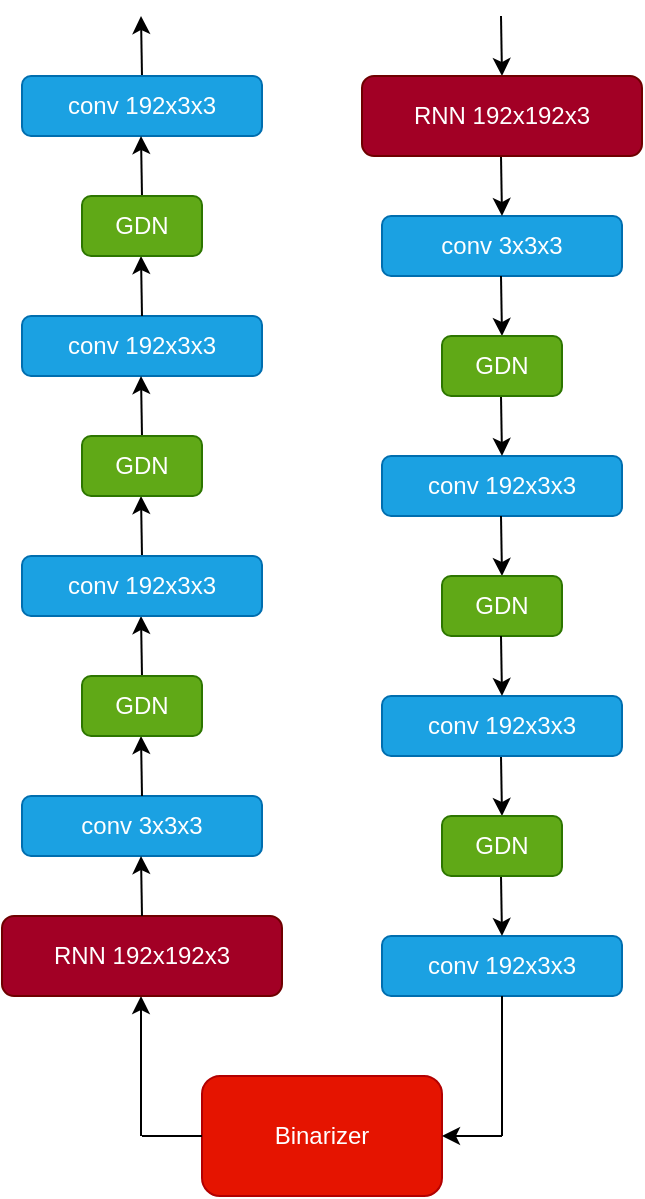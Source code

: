 <mxfile version="24.6.5" type="device">
  <diagram name="Page-1" id="9ZkAjz7523qdOMDxZ4Rt">
    <mxGraphModel dx="1434" dy="1973" grid="1" gridSize="10" guides="1" tooltips="1" connect="1" arrows="1" fold="1" page="1" pageScale="1" pageWidth="850" pageHeight="1100" math="0" shadow="0">
      <root>
        <mxCell id="0" />
        <mxCell id="1" parent="0" />
        <mxCell id="HSj85IsyVF8OwL0hn5ch-1" value="conv 3x3x3" style="rounded=1;whiteSpace=wrap;html=1;direction=south;fillColor=#1ba1e2;strokeColor=#006EAF;fontColor=#ffffff;" vertex="1" parent="1">
          <mxGeometry x="270" y="-50" width="120" height="30" as="geometry" />
        </mxCell>
        <mxCell id="HSj85IsyVF8OwL0hn5ch-60" value="" style="endArrow=classic;html=1;rounded=0;entryX=0;entryY=0.5;entryDx=0;entryDy=0;" edge="1" parent="1">
          <mxGeometry width="50" height="50" relative="1" as="geometry">
            <mxPoint x="329.5" y="-150" as="sourcePoint" />
            <mxPoint x="330" y="-120" as="targetPoint" />
          </mxGeometry>
        </mxCell>
        <mxCell id="HSj85IsyVF8OwL0hn5ch-62" value="" style="endArrow=classic;html=1;rounded=0;entryX=0;entryY=0.5;entryDx=0;entryDy=0;" edge="1" parent="1">
          <mxGeometry width="50" height="50" relative="1" as="geometry">
            <mxPoint x="329.5" y="220" as="sourcePoint" />
            <mxPoint x="330" y="250" as="targetPoint" />
          </mxGeometry>
        </mxCell>
        <mxCell id="HSj85IsyVF8OwL0hn5ch-63" value="conv 192x3x3" style="rounded=1;whiteSpace=wrap;html=1;direction=south;fillColor=#1ba1e2;strokeColor=#006EAF;fontColor=#ffffff;" vertex="1" parent="1">
          <mxGeometry x="90" width="120" height="30" as="geometry" />
        </mxCell>
        <mxCell id="HSj85IsyVF8OwL0hn5ch-64" value="conv 192x3x3" style="rounded=1;whiteSpace=wrap;html=1;direction=south;fillColor=#1ba1e2;strokeColor=#006EAF;fontColor=#ffffff;" vertex="1" parent="1">
          <mxGeometry x="270" y="190" width="120" height="30" as="geometry" />
        </mxCell>
        <mxCell id="HSj85IsyVF8OwL0hn5ch-65" value="conv 192x3x3" style="rounded=1;whiteSpace=wrap;html=1;direction=south;fillColor=#1ba1e2;strokeColor=#006EAF;fontColor=#ffffff;" vertex="1" parent="1">
          <mxGeometry x="270" y="310" width="120" height="30" as="geometry" />
        </mxCell>
        <mxCell id="HSj85IsyVF8OwL0hn5ch-68" value="conv 3x3x3" style="rounded=1;whiteSpace=wrap;html=1;direction=north;fillColor=#1ba1e2;strokeColor=#006EAF;fontColor=#ffffff;" vertex="1" parent="1">
          <mxGeometry x="90" y="240" width="120" height="30" as="geometry" />
        </mxCell>
        <mxCell id="HSj85IsyVF8OwL0hn5ch-69" value="" style="endArrow=classic;html=1;rounded=0;entryX=0;entryY=0.5;entryDx=0;entryDy=0;" edge="1" parent="1">
          <mxGeometry width="50" height="50" relative="1" as="geometry">
            <mxPoint x="150" y="-120" as="sourcePoint" />
            <mxPoint x="149.5" y="-150" as="targetPoint" />
          </mxGeometry>
        </mxCell>
        <mxCell id="HSj85IsyVF8OwL0hn5ch-70" value="" style="endArrow=classic;html=1;rounded=0;entryX=0;entryY=0.5;entryDx=0;entryDy=0;" edge="1" parent="1">
          <mxGeometry width="50" height="50" relative="1" as="geometry">
            <mxPoint x="150" y="120" as="sourcePoint" />
            <mxPoint x="149.5" y="90" as="targetPoint" />
          </mxGeometry>
        </mxCell>
        <mxCell id="HSj85IsyVF8OwL0hn5ch-71" value="" style="endArrow=classic;html=1;rounded=0;entryX=0;entryY=0.5;entryDx=0;entryDy=0;" edge="1" parent="1">
          <mxGeometry width="50" height="50" relative="1" as="geometry">
            <mxPoint x="150" y="180" as="sourcePoint" />
            <mxPoint x="149.5" y="150" as="targetPoint" />
          </mxGeometry>
        </mxCell>
        <mxCell id="HSj85IsyVF8OwL0hn5ch-72" value="conv 192x3x3" style="rounded=1;whiteSpace=wrap;html=1;direction=north;fillColor=#1ba1e2;strokeColor=#006EAF;fontColor=#ffffff;" vertex="1" parent="1">
          <mxGeometry x="270" y="70" width="120" height="30" as="geometry" />
        </mxCell>
        <mxCell id="HSj85IsyVF8OwL0hn5ch-73" value="conv 192x3x3" style="rounded=1;whiteSpace=wrap;html=1;direction=north;fillColor=#1ba1e2;strokeColor=#006EAF;fontColor=#ffffff;" vertex="1" parent="1">
          <mxGeometry x="90" y="120" width="120" height="30" as="geometry" />
        </mxCell>
        <mxCell id="HSj85IsyVF8OwL0hn5ch-77" value="" style="endArrow=classic;html=1;rounded=0;entryX=0;entryY=0.5;entryDx=0;entryDy=0;" edge="1" parent="1">
          <mxGeometry width="50" height="50" relative="1" as="geometry">
            <mxPoint x="329.5" y="280" as="sourcePoint" />
            <mxPoint x="330" y="310" as="targetPoint" />
          </mxGeometry>
        </mxCell>
        <mxCell id="HSj85IsyVF8OwL0hn5ch-78" value="" style="endArrow=classic;html=1;rounded=0;entryX=0;entryY=0.5;entryDx=0;entryDy=0;" edge="1" parent="1">
          <mxGeometry width="50" height="50" relative="1" as="geometry">
            <mxPoint x="150" y="240" as="sourcePoint" />
            <mxPoint x="149.5" y="210" as="targetPoint" />
          </mxGeometry>
        </mxCell>
        <mxCell id="HSj85IsyVF8OwL0hn5ch-79" value="GDN" style="rounded=1;whiteSpace=wrap;html=1;direction=north;fillColor=#60a917;strokeColor=#2D7600;fontColor=#ffffff;" vertex="1" parent="1">
          <mxGeometry x="120" y="180" width="60" height="30" as="geometry" />
        </mxCell>
        <mxCell id="HSj85IsyVF8OwL0hn5ch-80" value="GDN" style="rounded=1;whiteSpace=wrap;html=1;direction=north;fillColor=#60a917;strokeColor=#2D7600;fontColor=#ffffff;" vertex="1" parent="1">
          <mxGeometry x="300" y="250" width="60" height="30" as="geometry" />
        </mxCell>
        <mxCell id="HSj85IsyVF8OwL0hn5ch-81" value="" style="endArrow=classic;html=1;rounded=0;entryX=0;entryY=0.5;entryDx=0;entryDy=0;" edge="1" parent="1">
          <mxGeometry width="50" height="50" relative="1" as="geometry">
            <mxPoint x="329.5" y="100" as="sourcePoint" />
            <mxPoint x="330" y="130" as="targetPoint" />
          </mxGeometry>
        </mxCell>
        <mxCell id="HSj85IsyVF8OwL0hn5ch-82" value="" style="endArrow=classic;html=1;rounded=0;entryX=0;entryY=0.5;entryDx=0;entryDy=0;" edge="1" parent="1">
          <mxGeometry width="50" height="50" relative="1" as="geometry">
            <mxPoint x="150" y="60" as="sourcePoint" />
            <mxPoint x="149.5" y="30" as="targetPoint" />
          </mxGeometry>
        </mxCell>
        <mxCell id="HSj85IsyVF8OwL0hn5ch-84" value="GDN" style="rounded=1;whiteSpace=wrap;html=1;direction=north;fillColor=#60a917;strokeColor=#2D7600;fontColor=#ffffff;" vertex="1" parent="1">
          <mxGeometry x="300" y="130" width="60" height="30" as="geometry" />
        </mxCell>
        <mxCell id="HSj85IsyVF8OwL0hn5ch-85" value="GDN" style="rounded=1;whiteSpace=wrap;html=1;direction=north;fillColor=#60a917;strokeColor=#2D7600;fontColor=#ffffff;" vertex="1" parent="1">
          <mxGeometry x="120" y="60" width="60" height="30" as="geometry" />
        </mxCell>
        <mxCell id="HSj85IsyVF8OwL0hn5ch-86" value="" style="endArrow=classic;html=1;rounded=0;entryX=0;entryY=0.5;entryDx=0;entryDy=0;" edge="1" parent="1">
          <mxGeometry width="50" height="50" relative="1" as="geometry">
            <mxPoint x="329.5" y="-80" as="sourcePoint" />
            <mxPoint x="330" y="-50" as="targetPoint" />
          </mxGeometry>
        </mxCell>
        <mxCell id="HSj85IsyVF8OwL0hn5ch-87" value="conv 192x3x3" style="rounded=1;whiteSpace=wrap;html=1;direction=north;fillColor=#1ba1e2;strokeColor=#006EAF;fontColor=#ffffff;" vertex="1" parent="1">
          <mxGeometry x="90" y="-120" width="120" height="30" as="geometry" />
        </mxCell>
        <mxCell id="HSj85IsyVF8OwL0hn5ch-88" value="" style="endArrow=classic;html=1;rounded=0;entryX=0;entryY=0.5;entryDx=0;entryDy=0;" edge="1" parent="1">
          <mxGeometry width="50" height="50" relative="1" as="geometry">
            <mxPoint x="329.5" y="40" as="sourcePoint" />
            <mxPoint x="330" y="70" as="targetPoint" />
          </mxGeometry>
        </mxCell>
        <mxCell id="HSj85IsyVF8OwL0hn5ch-90" value="" style="endArrow=classic;html=1;rounded=0;entryX=0;entryY=0.5;entryDx=0;entryDy=0;" edge="1" parent="1">
          <mxGeometry width="50" height="50" relative="1" as="geometry">
            <mxPoint x="150" as="sourcePoint" />
            <mxPoint x="149.5" y="-30" as="targetPoint" />
          </mxGeometry>
        </mxCell>
        <mxCell id="HSj85IsyVF8OwL0hn5ch-91" value="" style="endArrow=classic;html=1;rounded=0;entryX=0;entryY=0.5;entryDx=0;entryDy=0;" edge="1" parent="1">
          <mxGeometry width="50" height="50" relative="1" as="geometry">
            <mxPoint x="329.5" y="-20" as="sourcePoint" />
            <mxPoint x="330" y="10" as="targetPoint" />
          </mxGeometry>
        </mxCell>
        <mxCell id="HSj85IsyVF8OwL0hn5ch-92" value="" style="endArrow=classic;html=1;rounded=0;entryX=0;entryY=0.5;entryDx=0;entryDy=0;" edge="1" parent="1">
          <mxGeometry width="50" height="50" relative="1" as="geometry">
            <mxPoint x="150" y="-60" as="sourcePoint" />
            <mxPoint x="149.5" y="-90" as="targetPoint" />
          </mxGeometry>
        </mxCell>
        <mxCell id="HSj85IsyVF8OwL0hn5ch-93" value="GDN" style="rounded=1;whiteSpace=wrap;html=1;direction=north;fillColor=#60a917;strokeColor=#2D7600;fontColor=#ffffff;" vertex="1" parent="1">
          <mxGeometry x="300" y="10" width="60" height="30" as="geometry" />
        </mxCell>
        <mxCell id="HSj85IsyVF8OwL0hn5ch-94" value="GDN" style="rounded=1;whiteSpace=wrap;html=1;direction=north;fillColor=#60a917;strokeColor=#2D7600;fontColor=#ffffff;" vertex="1" parent="1">
          <mxGeometry x="120" y="-60" width="60" height="30" as="geometry" />
        </mxCell>
        <mxCell id="HSj85IsyVF8OwL0hn5ch-96" value="" style="endArrow=classic;html=1;rounded=0;" edge="1" parent="1">
          <mxGeometry width="50" height="50" relative="1" as="geometry">
            <mxPoint x="149.5" y="410" as="sourcePoint" />
            <mxPoint x="149.5" y="340" as="targetPoint" />
          </mxGeometry>
        </mxCell>
        <mxCell id="HSj85IsyVF8OwL0hn5ch-98" value="" style="endArrow=none;html=1;rounded=0;entryX=1;entryY=0.5;entryDx=0;entryDy=0;" edge="1" parent="1" target="HSj85IsyVF8OwL0hn5ch-65">
          <mxGeometry width="50" height="50" relative="1" as="geometry">
            <mxPoint x="330" y="410" as="sourcePoint" />
            <mxPoint x="290" y="290" as="targetPoint" />
          </mxGeometry>
        </mxCell>
        <mxCell id="HSj85IsyVF8OwL0hn5ch-99" value="Binarizer" style="rounded=1;whiteSpace=wrap;html=1;fillColor=#e51400;strokeColor=#B20000;fontColor=#ffffff;" vertex="1" parent="1">
          <mxGeometry x="180" y="380" width="120" height="60" as="geometry" />
        </mxCell>
        <mxCell id="HSj85IsyVF8OwL0hn5ch-100" value="" style="endArrow=classic;html=1;rounded=0;entryX=1;entryY=0.5;entryDx=0;entryDy=0;" edge="1" parent="1" target="HSj85IsyVF8OwL0hn5ch-99">
          <mxGeometry width="50" height="50" relative="1" as="geometry">
            <mxPoint x="330" y="410" as="sourcePoint" />
            <mxPoint x="620" y="170" as="targetPoint" />
          </mxGeometry>
        </mxCell>
        <mxCell id="HSj85IsyVF8OwL0hn5ch-106" value="" style="endArrow=none;html=1;rounded=0;entryX=0;entryY=0.5;entryDx=0;entryDy=0;" edge="1" parent="1" target="HSj85IsyVF8OwL0hn5ch-99">
          <mxGeometry width="50" height="50" relative="1" as="geometry">
            <mxPoint x="150" y="410" as="sourcePoint" />
            <mxPoint x="620" y="170" as="targetPoint" />
          </mxGeometry>
        </mxCell>
        <mxCell id="HSj85IsyVF8OwL0hn5ch-107" value="RNN 192x192x3" style="rounded=1;whiteSpace=wrap;html=1;fillColor=#a20025;fontColor=#ffffff;strokeColor=#6F0000;" vertex="1" parent="1">
          <mxGeometry x="80" y="300" width="140" height="40" as="geometry" />
        </mxCell>
        <mxCell id="HSj85IsyVF8OwL0hn5ch-108" value="" style="endArrow=classic;html=1;rounded=0;entryX=0;entryY=0.5;entryDx=0;entryDy=0;" edge="1" parent="1">
          <mxGeometry width="50" height="50" relative="1" as="geometry">
            <mxPoint x="150" y="300" as="sourcePoint" />
            <mxPoint x="149.5" y="270" as="targetPoint" />
          </mxGeometry>
        </mxCell>
        <mxCell id="HSj85IsyVF8OwL0hn5ch-109" value="RNN 192x192x3" style="rounded=1;whiteSpace=wrap;html=1;fillColor=#a20025;fontColor=#ffffff;strokeColor=#6F0000;" vertex="1" parent="1">
          <mxGeometry x="260" y="-120" width="140" height="40" as="geometry" />
        </mxCell>
        <mxCell id="HSj85IsyVF8OwL0hn5ch-110" value="" style="endArrow=classic;html=1;rounded=0;entryX=0;entryY=0.5;entryDx=0;entryDy=0;" edge="1" parent="1">
          <mxGeometry width="50" height="50" relative="1" as="geometry">
            <mxPoint x="329.5" y="160" as="sourcePoint" />
            <mxPoint x="330" y="190" as="targetPoint" />
          </mxGeometry>
        </mxCell>
      </root>
    </mxGraphModel>
  </diagram>
</mxfile>
